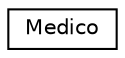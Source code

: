 digraph "Graphical Class Hierarchy"
{
 // LATEX_PDF_SIZE
  edge [fontname="Helvetica",fontsize="10",labelfontname="Helvetica",labelfontsize="10"];
  node [fontname="Helvetica",fontsize="10",shape=record];
  rankdir="LR";
  Node0 [label="Medico",height=0.2,width=0.4,color="black", fillcolor="white", style="filled",URL="$classMedico.html",tooltip=" "];
}
